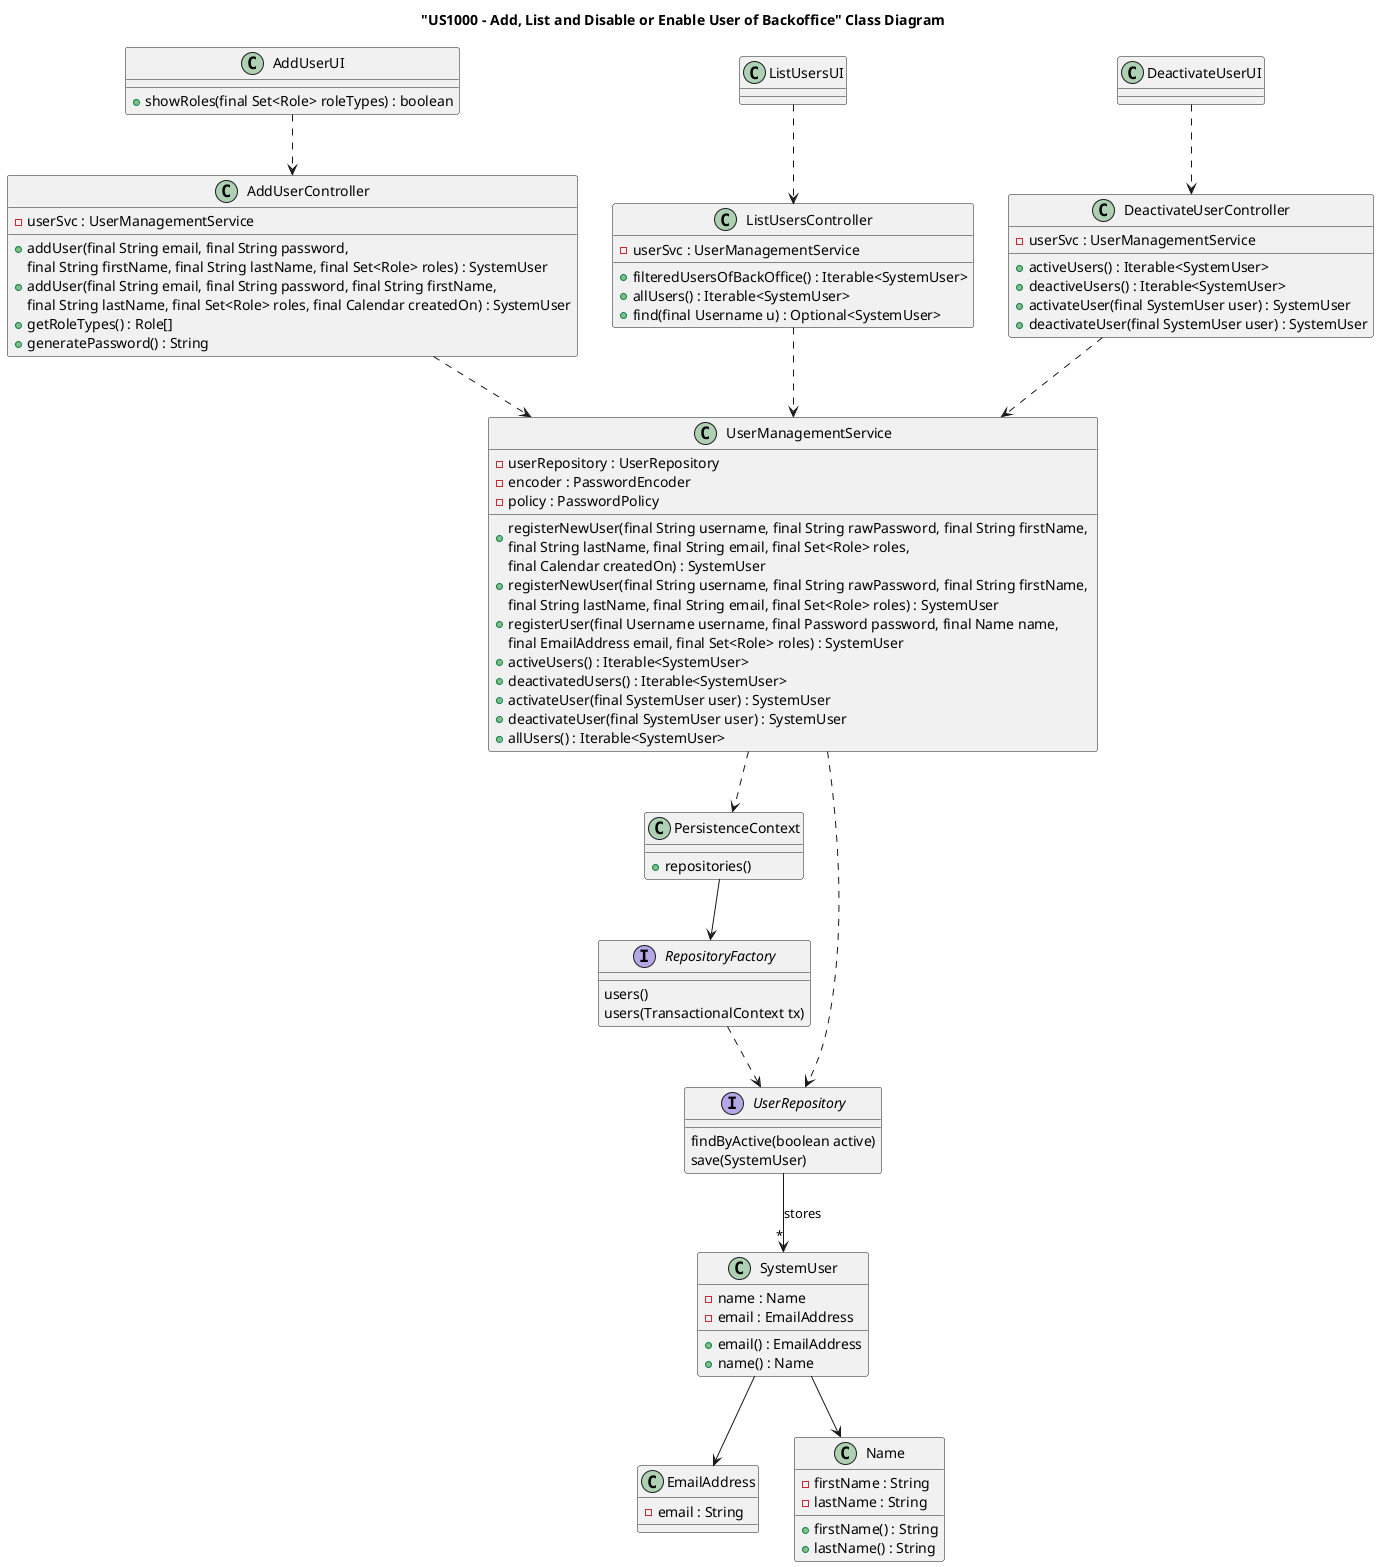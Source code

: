 @startuml

title "US1000 - Add, List and Disable or Enable User of Backoffice" Class Diagram

class AddUserUI{
+ showRoles(final Set<Role> roleTypes) : boolean
}

class AddUserController{
- userSvc : UserManagementService

+ addUser(final String email, final String password,
              final String firstName, final String lastName, final Set<Role> roles) : SystemUser
+ addUser(final String email, final String password, final String firstName,
                                final String lastName, final Set<Role> roles, final Calendar createdOn) : SystemUser
+ getRoleTypes() : Role[]
+ generatePassword() : String

'+putRequirement(JobOpening jobOpening, Plugin plugin)
}


class ListUsersUI{
}

class ListUsersController{
- userSvc : UserManagementService

+filteredUsersOfBackOffice() : Iterable<SystemUser>
+allUsers() : Iterable<SystemUser>
+find(final Username u) : Optional<SystemUser>
}



class DeactivateUserUI{
}

class DeactivateUserController{

- userSvc : UserManagementService


+ activeUsers() : Iterable<SystemUser>
+ deactiveUsers() : Iterable<SystemUser>
+ activateUser(final SystemUser user) : SystemUser
+ deactivateUser(final SystemUser user) : SystemUser

}

class UserManagementService{
- userRepository : UserRepository
- encoder : PasswordEncoder
- policy : PasswordPolicy

+registerNewUser(final String username, final String rawPassword, final String firstName, \nfinal String lastName, final String email, final Set<Role> roles,
final Calendar createdOn) : SystemUser
+registerNewUser(final String username, final String rawPassword, final String firstName,
 final String lastName, final String email, final Set<Role> roles) : SystemUser
+ registerUser(final Username username, final Password password, final Name name,
final EmailAddress email, final Set<Role> roles) : SystemUser
+ activeUsers() : Iterable<SystemUser>
+ deactivatedUsers() : Iterable<SystemUser>
+ activateUser(final SystemUser user) : SystemUser
+ deactivateUser(final SystemUser user) : SystemUser
+ allUsers() : Iterable<SystemUser>

}

class EmailAddress{
-email : String

}

class Name{
-firstName : String
-lastName : String
+firstName() : String
+lastName() : String
}

class SystemUser{
-name : Name
-email : EmailAddress

+email() : EmailAddress
+name() : Name
}

class PersistenceContext{
+repositories()
}

interface RepositoryFactory{
users()
users(TransactionalContext tx)
}

interface UserRepository{
findByActive(boolean active)
save(SystemUser)
}


AddUserUI ..> AddUserController
ListUsersUI ..> ListUsersController
DeactivateUserUI ..> DeactivateUserController

SystemUser --> EmailAddress

PersistenceContext --> RepositoryFactory
SystemUser --> Name



AddUserController ..> UserManagementService
ListUsersController ..> UserManagementService
DeactivateUserController ..> UserManagementService

UserManagementService ..> PersistenceContext

UserManagementService ..> UserRepository


RepositoryFactory ..> UserRepository
UserRepository --> "*" SystemUser : stores

@enduml